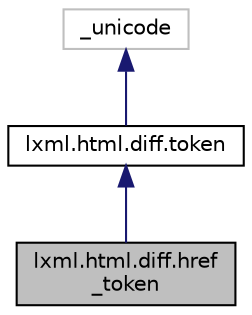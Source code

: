 digraph "lxml.html.diff.href_token"
{
 // LATEX_PDF_SIZE
  edge [fontname="Helvetica",fontsize="10",labelfontname="Helvetica",labelfontsize="10"];
  node [fontname="Helvetica",fontsize="10",shape=record];
  Node1 [label="lxml.html.diff.href\l_token",height=0.2,width=0.4,color="black", fillcolor="grey75", style="filled", fontcolor="black",tooltip=" "];
  Node2 -> Node1 [dir="back",color="midnightblue",fontsize="10",style="solid",fontname="Helvetica"];
  Node2 [label="lxml.html.diff.token",height=0.2,width=0.4,color="black", fillcolor="white", style="filled",URL="$classlxml_1_1html_1_1diff_1_1token.html",tooltip=" "];
  Node3 -> Node2 [dir="back",color="midnightblue",fontsize="10",style="solid",fontname="Helvetica"];
  Node3 [label="_unicode",height=0.2,width=0.4,color="grey75", fillcolor="white", style="filled",tooltip=" "];
}
